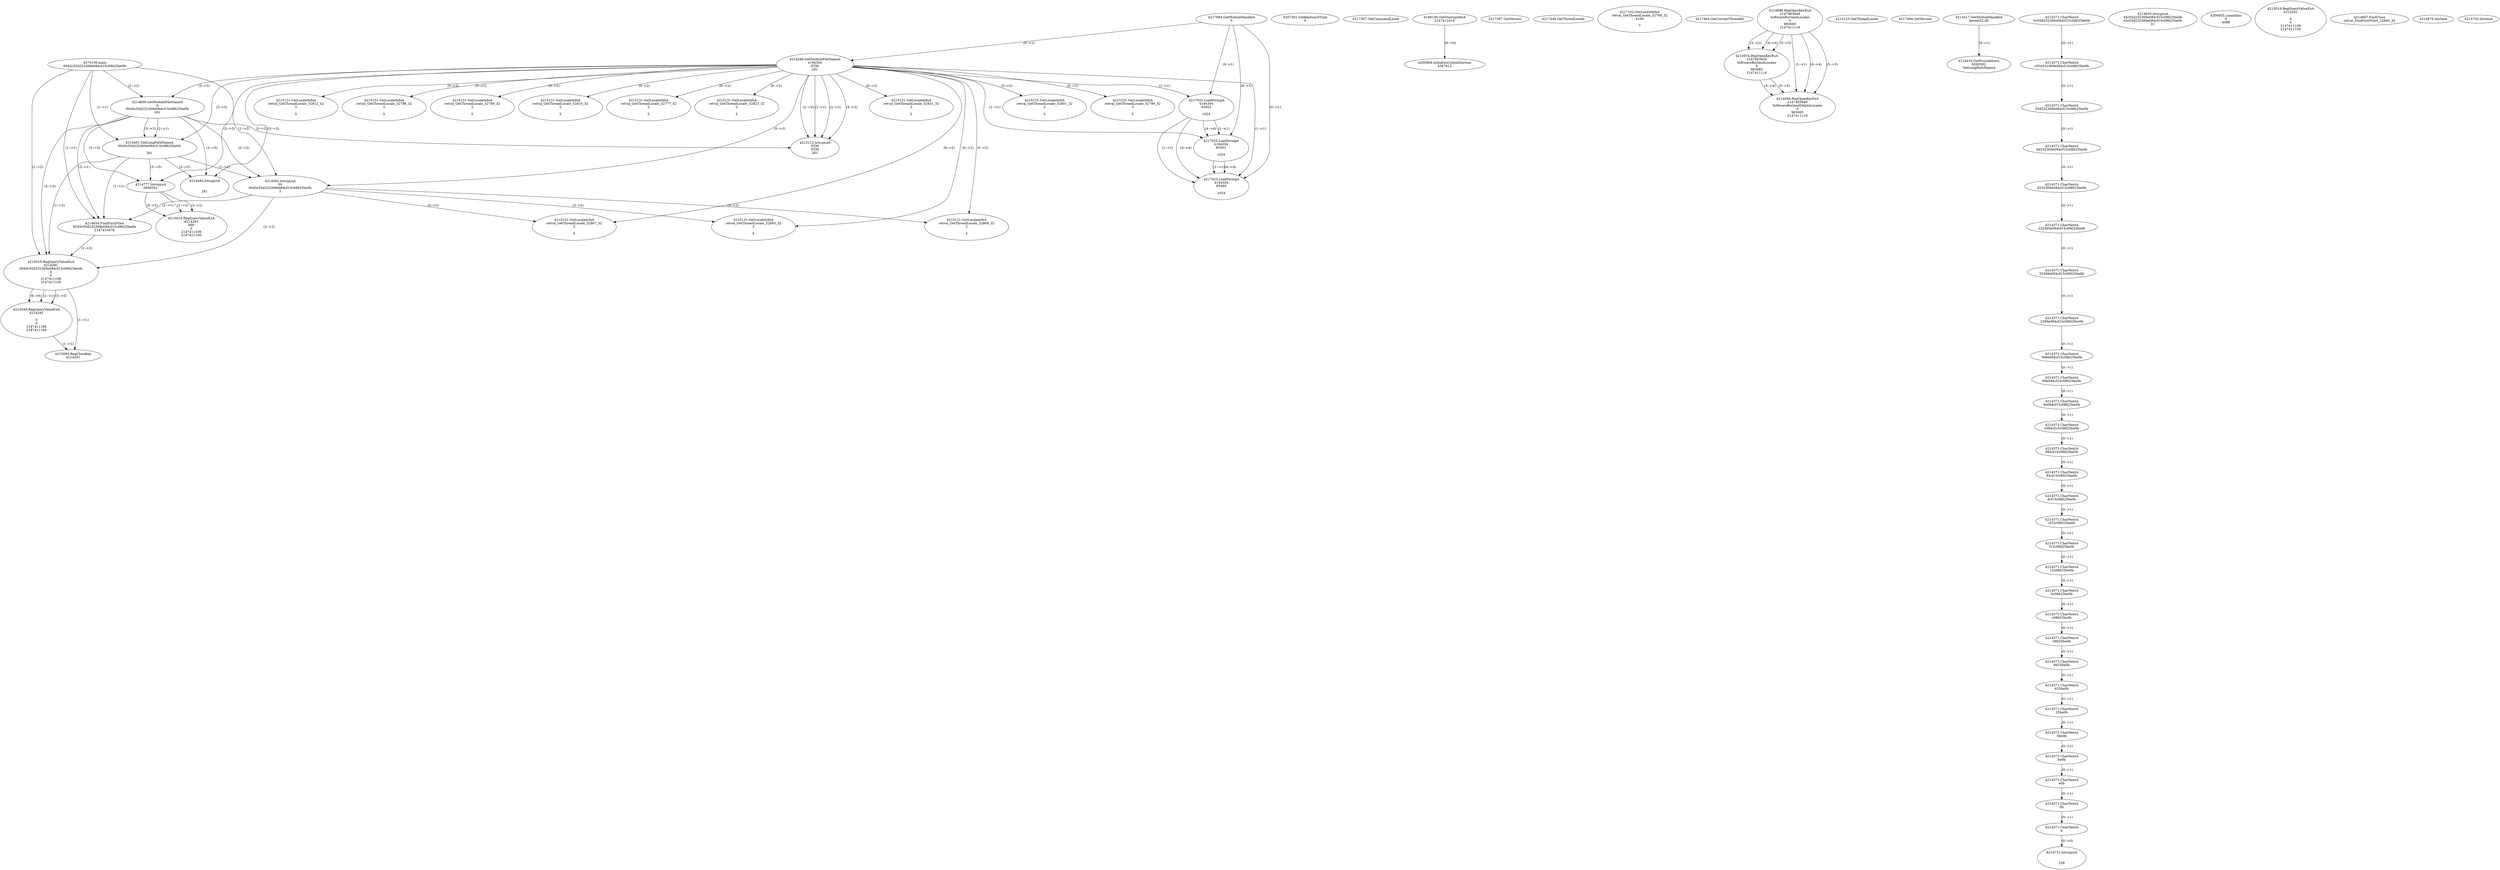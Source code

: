 // Global SCDG with merge call
digraph {
	0 [label="4270136.main
0045c55d232369e084cf15c08625be0b"]
	1 [label="4217684.GetModuleHandleA
0"]
	2 [label="4207361.GetKeyboardType
0"]
	3 [label="4217367.GetCommandLineA
"]
	4 [label="4199106.GetStartupInfoA
2147412416"]
	5 [label="4217387.GetVersion
"]
	6 [label="4217449.GetThreadLocale
"]
	7 [label="4217102.GetLocaleInfoA
retval_GetThreadLocale_32768_32
4100

7"]
	8 [label="4217464.GetCurrentThreadId
"]
	9 [label="4214286.GetModuleFileNameA
4194304
PZM
261"]
	1 -> 9 [label="(0-->1)"]
	10 [label="4214856.GetModuleFileNameA
0
0045c55d232369e084cf15c08625be0b
261"]
	0 -> 10 [label="(1-->2)"]
	9 -> 10 [label="(3-->3)"]
	11 [label="4214886.RegOpenKeyExA
2147483649
Software\Borland\Locales
0
983065
2147411116"]
	12 [label="4214916.RegOpenKeyExA
2147483650
Software\Borland\Locales
0
983065
2147411116"]
	11 -> 12 [label="(2-->2)"]
	11 -> 12 [label="(4-->4)"]
	11 -> 12 [label="(5-->5)"]
	13 [label="4214946.RegOpenKeyExA
2147483649
Software\Borland\Delphi\Locales
0
983065
2147411116"]
	11 -> 13 [label="(1-->1)"]
	11 -> 13 [label="(4-->4)"]
	12 -> 13 [label="(4-->4)"]
	11 -> 13 [label="(5-->5)"]
	12 -> 13 [label="(5-->5)"]
	14 [label="4215112.lstrcpynA
PZM
PZM
261"]
	9 -> 14 [label="(2-->1)"]
	9 -> 14 [label="(2-->2)"]
	9 -> 14 [label="(3-->3)"]
	10 -> 14 [label="(3-->3)"]
	9 -> 14 [label="(2-->0)"]
	15 [label="4215125.GetThreadLocale
"]
	16 [label="4215131.GetLocaleInfoA
retval_GetThreadLocale_32831_32
3

5"]
	9 -> 16 [label="(0-->2)"]
	17 [label="4217025.LoadStringA
4194304
65502

1024"]
	1 -> 17 [label="(0-->1)"]
	9 -> 17 [label="(1-->1)"]
	18 [label="4217404.GetVersion
"]
	19 [label="4214417.GetModuleHandleA
kernel32.dll"]
	20 [label="4214434.GetProcAddress
6295592
GetLongPathNameA"]
	19 -> 20 [label="(0-->1)"]
	21 [label="4214461.GetLongPathNameA
0045c55d232369e084cf15c08625be0b

261"]
	0 -> 21 [label="(1-->1)"]
	10 -> 21 [label="(2-->1)"]
	9 -> 21 [label="(3-->3)"]
	10 -> 21 [label="(3-->3)"]
	22 [label="4214582.lstrcpynA
00
0045c55d232369e084cf15c08625be0b
3"]
	0 -> 22 [label="(1-->2)"]
	10 -> 22 [label="(2-->2)"]
	21 -> 22 [label="(1-->2)"]
	9 -> 22 [label="(0-->3)"]
	23 [label="4214371.CharNextA
5c55d232369e084cf15c08625be0b"]
	24 [label="4214371.CharNextA
c55d232369e084cf15c08625be0b"]
	23 -> 24 [label="(0-->1)"]
	25 [label="4214371.CharNextA
55d232369e084cf15c08625be0b"]
	24 -> 25 [label="(0-->1)"]
	26 [label="4214371.CharNextA
5d232369e084cf15c08625be0b"]
	25 -> 26 [label="(0-->1)"]
	27 [label="4214371.CharNextA
d232369e084cf15c08625be0b"]
	26 -> 27 [label="(0-->1)"]
	28 [label="4214371.CharNextA
232369e084cf15c08625be0b"]
	27 -> 28 [label="(0-->1)"]
	29 [label="4214371.CharNextA
32369e084cf15c08625be0b"]
	28 -> 29 [label="(0-->1)"]
	30 [label="4214371.CharNextA
2369e084cf15c08625be0b"]
	29 -> 30 [label="(0-->1)"]
	31 [label="4214371.CharNextA
369e084cf15c08625be0b"]
	30 -> 31 [label="(0-->1)"]
	32 [label="4214371.CharNextA
69e084cf15c08625be0b"]
	31 -> 32 [label="(0-->1)"]
	33 [label="4214371.CharNextA
9e084cf15c08625be0b"]
	32 -> 33 [label="(0-->1)"]
	34 [label="4214371.CharNextA
e084cf15c08625be0b"]
	33 -> 34 [label="(0-->1)"]
	35 [label="4214371.CharNextA
084cf15c08625be0b"]
	34 -> 35 [label="(0-->1)"]
	36 [label="4214371.CharNextA
84cf15c08625be0b"]
	35 -> 36 [label="(0-->1)"]
	37 [label="4214371.CharNextA
4cf15c08625be0b"]
	36 -> 37 [label="(0-->1)"]
	38 [label="4214371.CharNextA
cf15c08625be0b"]
	37 -> 38 [label="(0-->1)"]
	39 [label="4214371.CharNextA
f15c08625be0b"]
	38 -> 39 [label="(0-->1)"]
	40 [label="4214371.CharNextA
15c08625be0b"]
	39 -> 40 [label="(0-->1)"]
	41 [label="4214371.CharNextA
5c08625be0b"]
	40 -> 41 [label="(0-->1)"]
	42 [label="4214371.CharNextA
c08625be0b"]
	41 -> 42 [label="(0-->1)"]
	43 [label="4214371.CharNextA
08625be0b"]
	42 -> 43 [label="(0-->1)"]
	44 [label="4214371.CharNextA
8625be0b"]
	43 -> 44 [label="(0-->1)"]
	45 [label="4214371.CharNextA
625be0b"]
	44 -> 45 [label="(0-->1)"]
	46 [label="4214371.CharNextA
25be0b"]
	45 -> 46 [label="(0-->1)"]
	47 [label="4214371.CharNextA
5be0b"]
	46 -> 47 [label="(0-->1)"]
	48 [label="4214371.CharNextA
be0b"]
	47 -> 48 [label="(0-->1)"]
	49 [label="4214371.CharNextA
e0b"]
	48 -> 49 [label="(0-->1)"]
	50 [label="4214371.CharNextA
0b"]
	49 -> 50 [label="(0-->1)"]
	51 [label="4214371.CharNextA
b"]
	50 -> 51 [label="(0-->1)"]
	52 [label="4214635.lstrcpynA
45c55d232369e084cf15c08625be0b
45c55d232369e084cf15c08625be0b
31"]
	53 [label="4214654.FindFirstFileA
0045c55d232369e084cf15c08625be0b
2147410478"]
	0 -> 53 [label="(1-->1)"]
	10 -> 53 [label="(2-->1)"]
	21 -> 53 [label="(1-->1)"]
	22 -> 53 [label="(2-->1)"]
	54 [label="4215019.RegQueryValueExA
4214291
0045c55d232369e084cf15c08625be0b
0
0
2147411106
2147411100"]
	0 -> 54 [label="(1-->2)"]
	10 -> 54 [label="(2-->2)"]
	21 -> 54 [label="(1-->2)"]
	22 -> 54 [label="(2-->2)"]
	53 -> 54 [label="(1-->2)"]
	55 [label="4215049.RegQueryValueExA
4214291

0
0
2147411106
2147411100"]
	54 -> 55 [label="(1-->1)"]
	54 -> 55 [label="(5-->5)"]
	54 -> 55 [label="(6-->6)"]
	56 [label="4215083.RegCloseKey
4214291"]
	54 -> 56 [label="(1-->1)"]
	55 -> 56 [label="(1-->1)"]
	57 [label="4215131.GetLocaleInfoA
retval_GetThreadLocale_32893_32
3

5"]
	9 -> 57 [label="(0-->2)"]
	22 -> 57 [label="(3-->2)"]
	58 [label="4200894.InitializeCriticalSection
4367812"]
	4 -> 58 [label="(0-->0)"]
	59 [label="4200955.LocalAlloc
0
4088"]
	60 [label="4214482.lstrcpynA


261"]
	9 -> 60 [label="(3-->3)"]
	10 -> 60 [label="(3-->3)"]
	21 -> 60 [label="(3-->3)"]
	61 [label="4215019.RegQueryValueExA
4214291

0
0
2147411106
2147411100"]
	62 [label="4215131.GetLocaleInfoA
retval_GetThreadLocale_32801_32
3

5"]
	9 -> 62 [label="(0-->2)"]
	63 [label="4217025.LoadStringA
4194304
65501

1024"]
	1 -> 63 [label="(0-->1)"]
	9 -> 63 [label="(1-->1)"]
	17 -> 63 [label="(1-->1)"]
	17 -> 63 [label="(4-->4)"]
	64 [label="4215131.GetLocaleInfoA
retval_GetThreadLocale_32798_32
3

5"]
	9 -> 64 [label="(0-->2)"]
	65 [label="4217025.LoadStringA
4194304
65499

1024"]
	1 -> 65 [label="(0-->1)"]
	9 -> 65 [label="(1-->1)"]
	17 -> 65 [label="(1-->1)"]
	63 -> 65 [label="(1-->1)"]
	17 -> 65 [label="(4-->4)"]
	63 -> 65 [label="(4-->4)"]
	66 [label="4215131.GetLocaleInfoA
retval_GetThreadLocale_32869_32
3

5"]
	9 -> 66 [label="(0-->2)"]
	22 -> 66 [label="(3-->2)"]
	67 [label="4215131.GetLocaleInfoA
retval_GetThreadLocale_32812_32
3

5"]
	9 -> 67 [label="(0-->2)"]
	68 [label="4215131.GetLocaleInfoA
retval_GetThreadLocale_32786_32
3

5"]
	9 -> 68 [label="(0-->2)"]
	69 [label="4215131.GetLocaleInfoA
retval_GetThreadLocale_32790_32
3

5"]
	9 -> 69 [label="(0-->2)"]
	70 [label="4215131.GetLocaleInfoA
retval_GetThreadLocale_32810_32
3

5"]
	9 -> 70 [label="(0-->2)"]
	71 [label="4215131.GetLocaleInfoA
retval_GetThreadLocale_32777_32
3

5"]
	9 -> 71 [label="(0-->2)"]
	72 [label="4215131.GetLocaleInfoA
retval_GetThreadLocale_32823_32
3

5"]
	9 -> 72 [label="(0-->2)"]
	73 [label="4214667.FindClose
retval_FindFirstFileA_32840_32"]
	74 [label="4214679.lstrlenA
"]
	75 [label="4214731.lstrcpynA


258"]
	51 -> 75 [label="(0-->0)"]
	76 [label="4214743.lstrlenA
"]
	77 [label="4214777.lstrcpynA
00\
00\
261"]
	9 -> 77 [label="(3-->3)"]
	10 -> 77 [label="(3-->3)"]
	21 -> 77 [label="(3-->3)"]
	78 [label="4215019.RegQueryValueExA
4214291
00\
0
0
2147411106
2147411100"]
	77 -> 78 [label="(1-->2)"]
	77 -> 78 [label="(2-->2)"]
	77 -> 78 [label="(0-->2)"]
	79 [label="4215131.GetLocaleInfoA
retval_GetThreadLocale_32867_32
3

5"]
	9 -> 79 [label="(0-->2)"]
	22 -> 79 [label="(3-->2)"]
}

